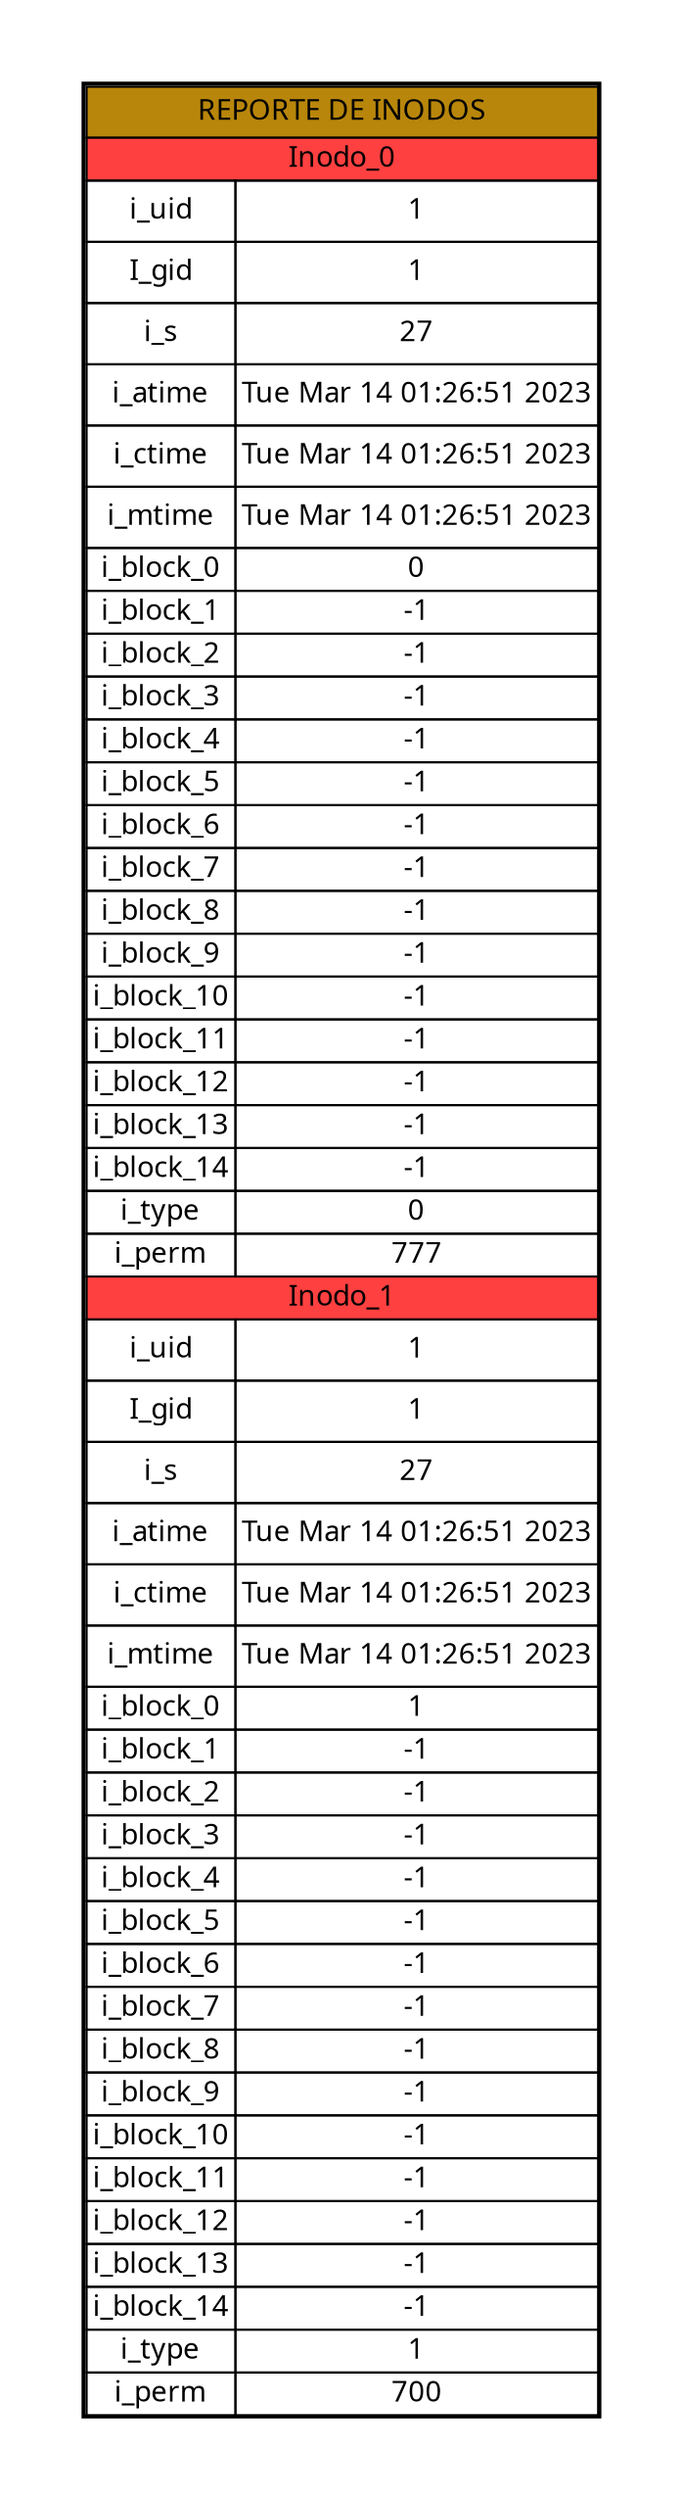 digraph G {
graph[margin=0]
rankdir="TB";
node [shape=plaintext fontname= "Ubuntu" fontsize="14"];
edge [style="invis"];

"Inodes Report" [margin="0.5" label = <
<TABLE BGCOLOR="white" BORDER="2" COLOR="BLACK" CELLBORDER="1" CELLSPACING="0">
<TR>
<TD HEIGHT="25" BGCOLOR="#B8860B" COLSPAN="2">REPORTE DE INODOS</TD>
</TR>

<TR>
<TD colspan="2" BGCOLOR="brown1" ALIGN="center">Inodo_0</TD>
</TR>

<TR>
<TD HEIGHT="30" >i_uid</TD>
<TD WIDTH="100" >1</TD>
</TR>

<TR>
<TD HEIGHT="30" >I_gid</TD>
<TD WIDTH="100" >1</TD>
</TR>

<TR>
<TD HEIGHT="30" >i_s</TD>
<TD WIDTH="100" >27</TD>
</TR>

<TR>
<TD HEIGHT="30" >i_atime</TD>
<TD WIDTH="100" >Tue Mar 14 01:26:51 2023
</TD>
</TR>

<TR>
<TD HEIGHT="30" >i_ctime</TD>
<TD WIDTH="100" >Tue Mar 14 01:26:51 2023
</TD>
</TR>

<TR>
<TD HEIGHT="30" >i_mtime</TD>
<TD WIDTH="100" >Tue Mar 14 01:26:51 2023
</TD>
</TR>

<TR>
<TD>i_block_0</TD>
<TD>0</TD>
</TR>

<TR>
<TD>i_block_1</TD>
<TD>-1</TD>
</TR>

<TR>
<TD>i_block_2</TD>
<TD>-1</TD>
</TR>

<TR>
<TD>i_block_3</TD>
<TD>-1</TD>
</TR>

<TR>
<TD>i_block_4</TD>
<TD>-1</TD>
</TR>

<TR>
<TD>i_block_5</TD>
<TD>-1</TD>
</TR>

<TR>
<TD>i_block_6</TD>
<TD>-1</TD>
</TR>

<TR>
<TD>i_block_7</TD>
<TD>-1</TD>
</TR>

<TR>
<TD>i_block_8</TD>
<TD>-1</TD>
</TR>

<TR>
<TD>i_block_9</TD>
<TD>-1</TD>
</TR>

<TR>
<TD>i_block_10</TD>
<TD>-1</TD>
</TR>

<TR>
<TD>i_block_11</TD>
<TD>-1</TD>
</TR>

<TR>
<TD>i_block_12</TD>
<TD>-1</TD>
</TR>

<TR>
<TD>i_block_13</TD>
<TD>-1</TD>
</TR>

<TR>
<TD>i_block_14</TD>
<TD>-1</TD>
</TR>

<TR>
<TD>i_type</TD>
<TD>0</TD>
</TR>

<TR>
<TD>i_perm</TD>
<TD>777</TD>
</TR>

<TR>
<TD colspan="2" BGCOLOR="brown1" ALIGN="center">Inodo_1</TD>
</TR>

<TR>
<TD HEIGHT="30" >i_uid</TD>
<TD WIDTH="100" >1</TD>
</TR>

<TR>
<TD HEIGHT="30" >I_gid</TD>
<TD WIDTH="100" >1</TD>
</TR>

<TR>
<TD HEIGHT="30" >i_s</TD>
<TD WIDTH="100" >27</TD>
</TR>

<TR>
<TD HEIGHT="30" >i_atime</TD>
<TD WIDTH="100" >Tue Mar 14 01:26:51 2023
</TD>
</TR>

<TR>
<TD HEIGHT="30" >i_ctime</TD>
<TD WIDTH="100" >Tue Mar 14 01:26:51 2023
</TD>
</TR>

<TR>
<TD HEIGHT="30" >i_mtime</TD>
<TD WIDTH="100" >Tue Mar 14 01:26:51 2023
</TD>
</TR>

<TR>
<TD>i_block_0</TD>
<TD>1</TD>
</TR>

<TR>
<TD>i_block_1</TD>
<TD>-1</TD>
</TR>

<TR>
<TD>i_block_2</TD>
<TD>-1</TD>
</TR>

<TR>
<TD>i_block_3</TD>
<TD>-1</TD>
</TR>

<TR>
<TD>i_block_4</TD>
<TD>-1</TD>
</TR>

<TR>
<TD>i_block_5</TD>
<TD>-1</TD>
</TR>

<TR>
<TD>i_block_6</TD>
<TD>-1</TD>
</TR>

<TR>
<TD>i_block_7</TD>
<TD>-1</TD>
</TR>

<TR>
<TD>i_block_8</TD>
<TD>-1</TD>
</TR>

<TR>
<TD>i_block_9</TD>
<TD>-1</TD>
</TR>

<TR>
<TD>i_block_10</TD>
<TD>-1</TD>
</TR>

<TR>
<TD>i_block_11</TD>
<TD>-1</TD>
</TR>

<TR>
<TD>i_block_12</TD>
<TD>-1</TD>
</TR>

<TR>
<TD>i_block_13</TD>
<TD>-1</TD>
</TR>

<TR>
<TD>i_block_14</TD>
<TD>-1</TD>
</TR>

<TR>
<TD>i_type</TD>
<TD>1</TD>
</TR>

<TR>
<TD>i_perm</TD>
<TD>700</TD>
</TR>

</TABLE>>];
}